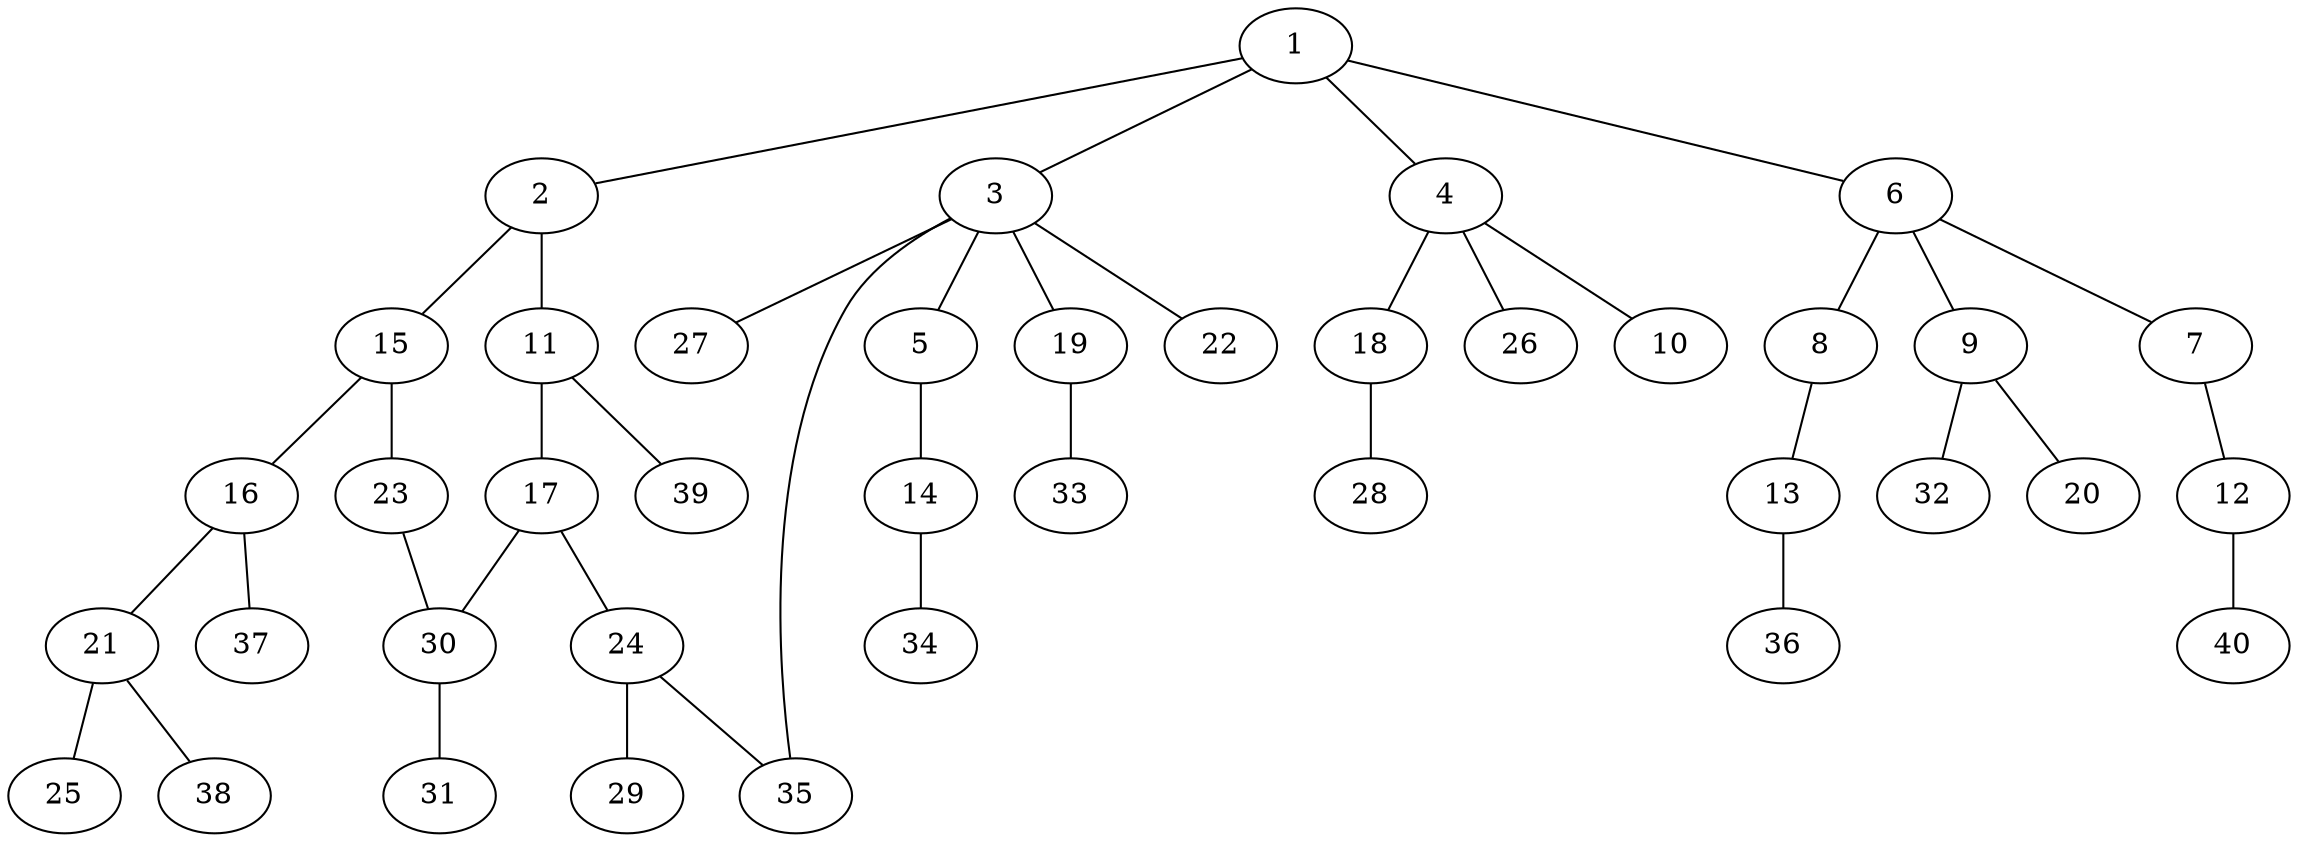 graph graphname {1--2
1--3
1--4
1--6
2--11
2--15
3--5
3--19
3--22
3--27
3--35
4--10
4--18
4--26
5--14
6--7
6--8
6--9
7--12
8--13
9--20
9--32
11--17
11--39
12--40
13--36
14--34
15--16
15--23
16--21
16--37
17--24
17--30
18--28
19--33
21--25
21--38
23--30
24--29
24--35
30--31
}